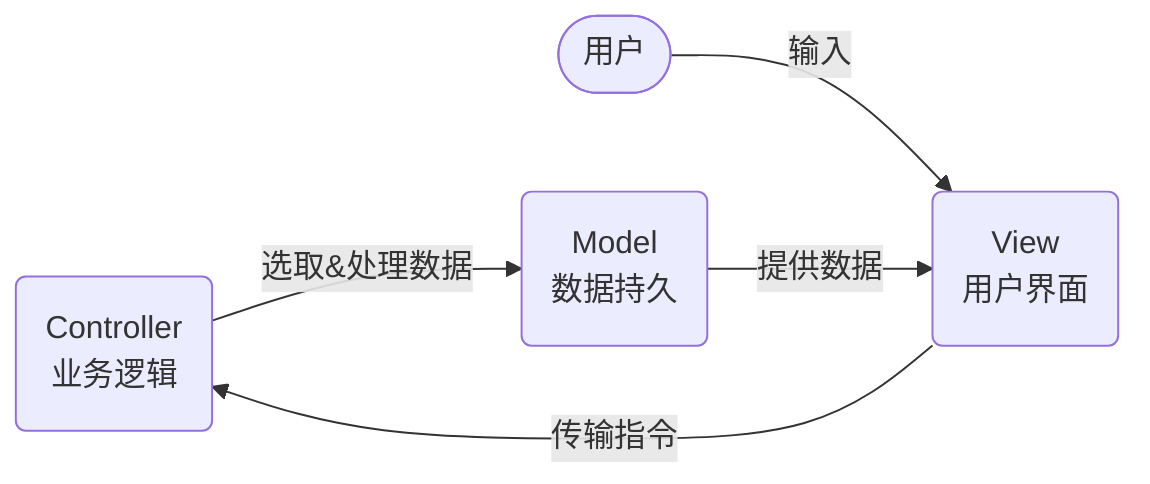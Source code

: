 graph LR
C(Controller<br/>业务逻辑)
M(Model<br/>数据持久)
V(View<br/>用户界面)
U(["用户"])

U--输入-->V
V--传输指令--> C
C --"选取&处理数据"--> M
M --提供数据--> V